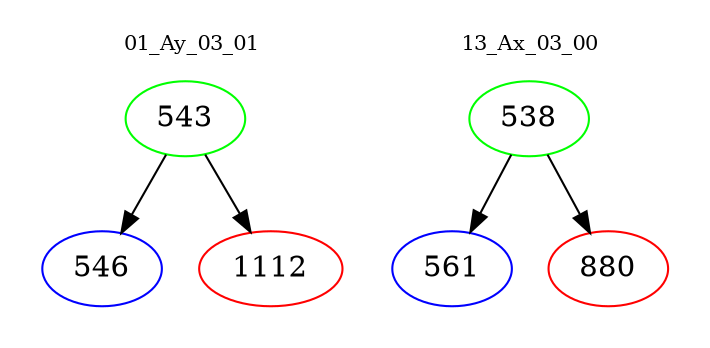 digraph{
subgraph cluster_0 {
color = white
label = "01_Ay_03_01";
fontsize=10;
T0_543 [label="543", color="green"]
T0_543 -> T0_546 [color="black"]
T0_546 [label="546", color="blue"]
T0_543 -> T0_1112 [color="black"]
T0_1112 [label="1112", color="red"]
}
subgraph cluster_1 {
color = white
label = "13_Ax_03_00";
fontsize=10;
T1_538 [label="538", color="green"]
T1_538 -> T1_561 [color="black"]
T1_561 [label="561", color="blue"]
T1_538 -> T1_880 [color="black"]
T1_880 [label="880", color="red"]
}
}
